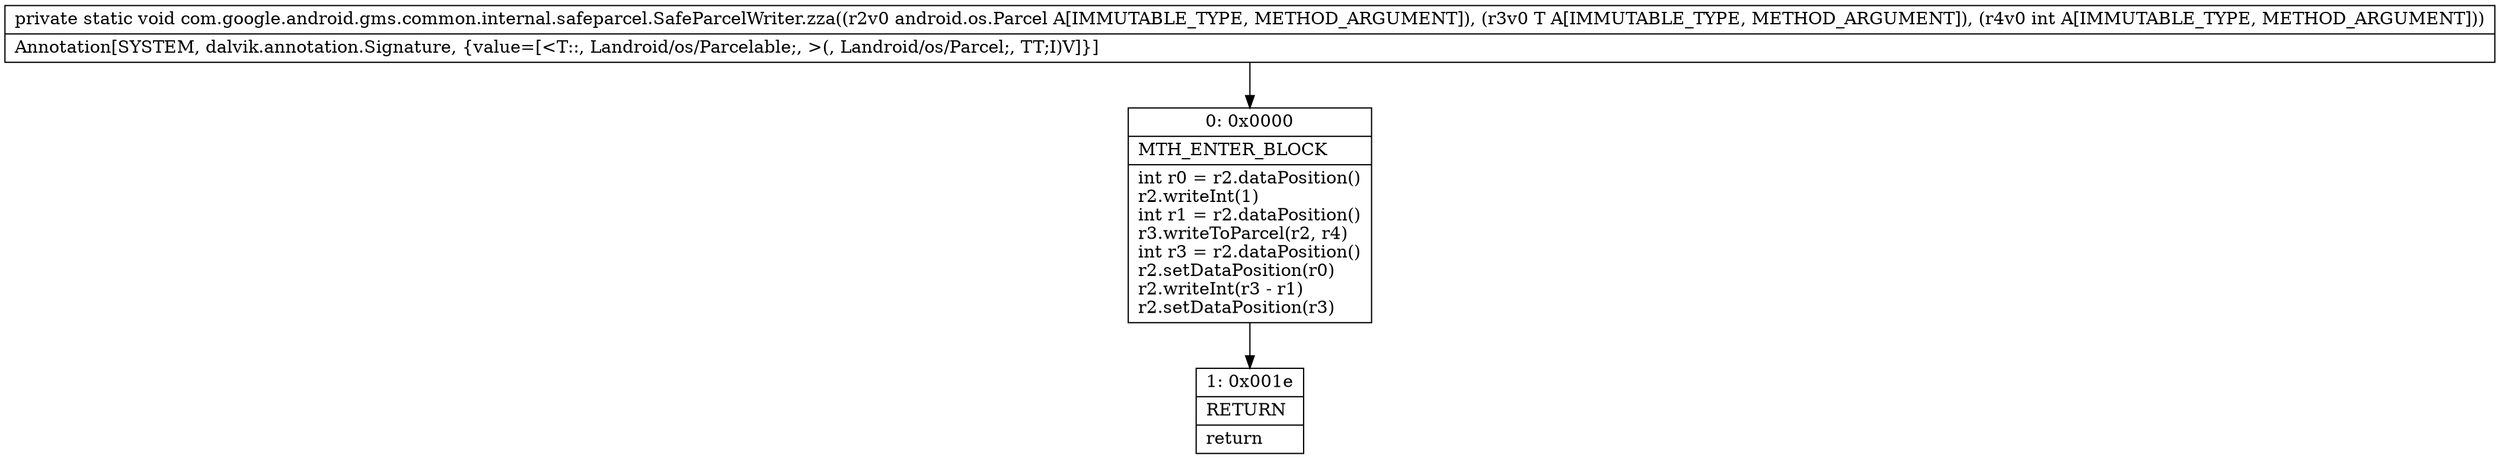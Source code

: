 digraph "CFG forcom.google.android.gms.common.internal.safeparcel.SafeParcelWriter.zza(Landroid\/os\/Parcel;Landroid\/os\/Parcelable;I)V" {
Node_0 [shape=record,label="{0\:\ 0x0000|MTH_ENTER_BLOCK\l|int r0 = r2.dataPosition()\lr2.writeInt(1)\lint r1 = r2.dataPosition()\lr3.writeToParcel(r2, r4)\lint r3 = r2.dataPosition()\lr2.setDataPosition(r0)\lr2.writeInt(r3 \- r1)\lr2.setDataPosition(r3)\l}"];
Node_1 [shape=record,label="{1\:\ 0x001e|RETURN\l|return\l}"];
MethodNode[shape=record,label="{private static void com.google.android.gms.common.internal.safeparcel.SafeParcelWriter.zza((r2v0 android.os.Parcel A[IMMUTABLE_TYPE, METHOD_ARGUMENT]), (r3v0 T A[IMMUTABLE_TYPE, METHOD_ARGUMENT]), (r4v0 int A[IMMUTABLE_TYPE, METHOD_ARGUMENT]))  | Annotation[SYSTEM, dalvik.annotation.Signature, \{value=[\<T::, Landroid\/os\/Parcelable;, \>(, Landroid\/os\/Parcel;, TT;I)V]\}]\l}"];
MethodNode -> Node_0;
Node_0 -> Node_1;
}

